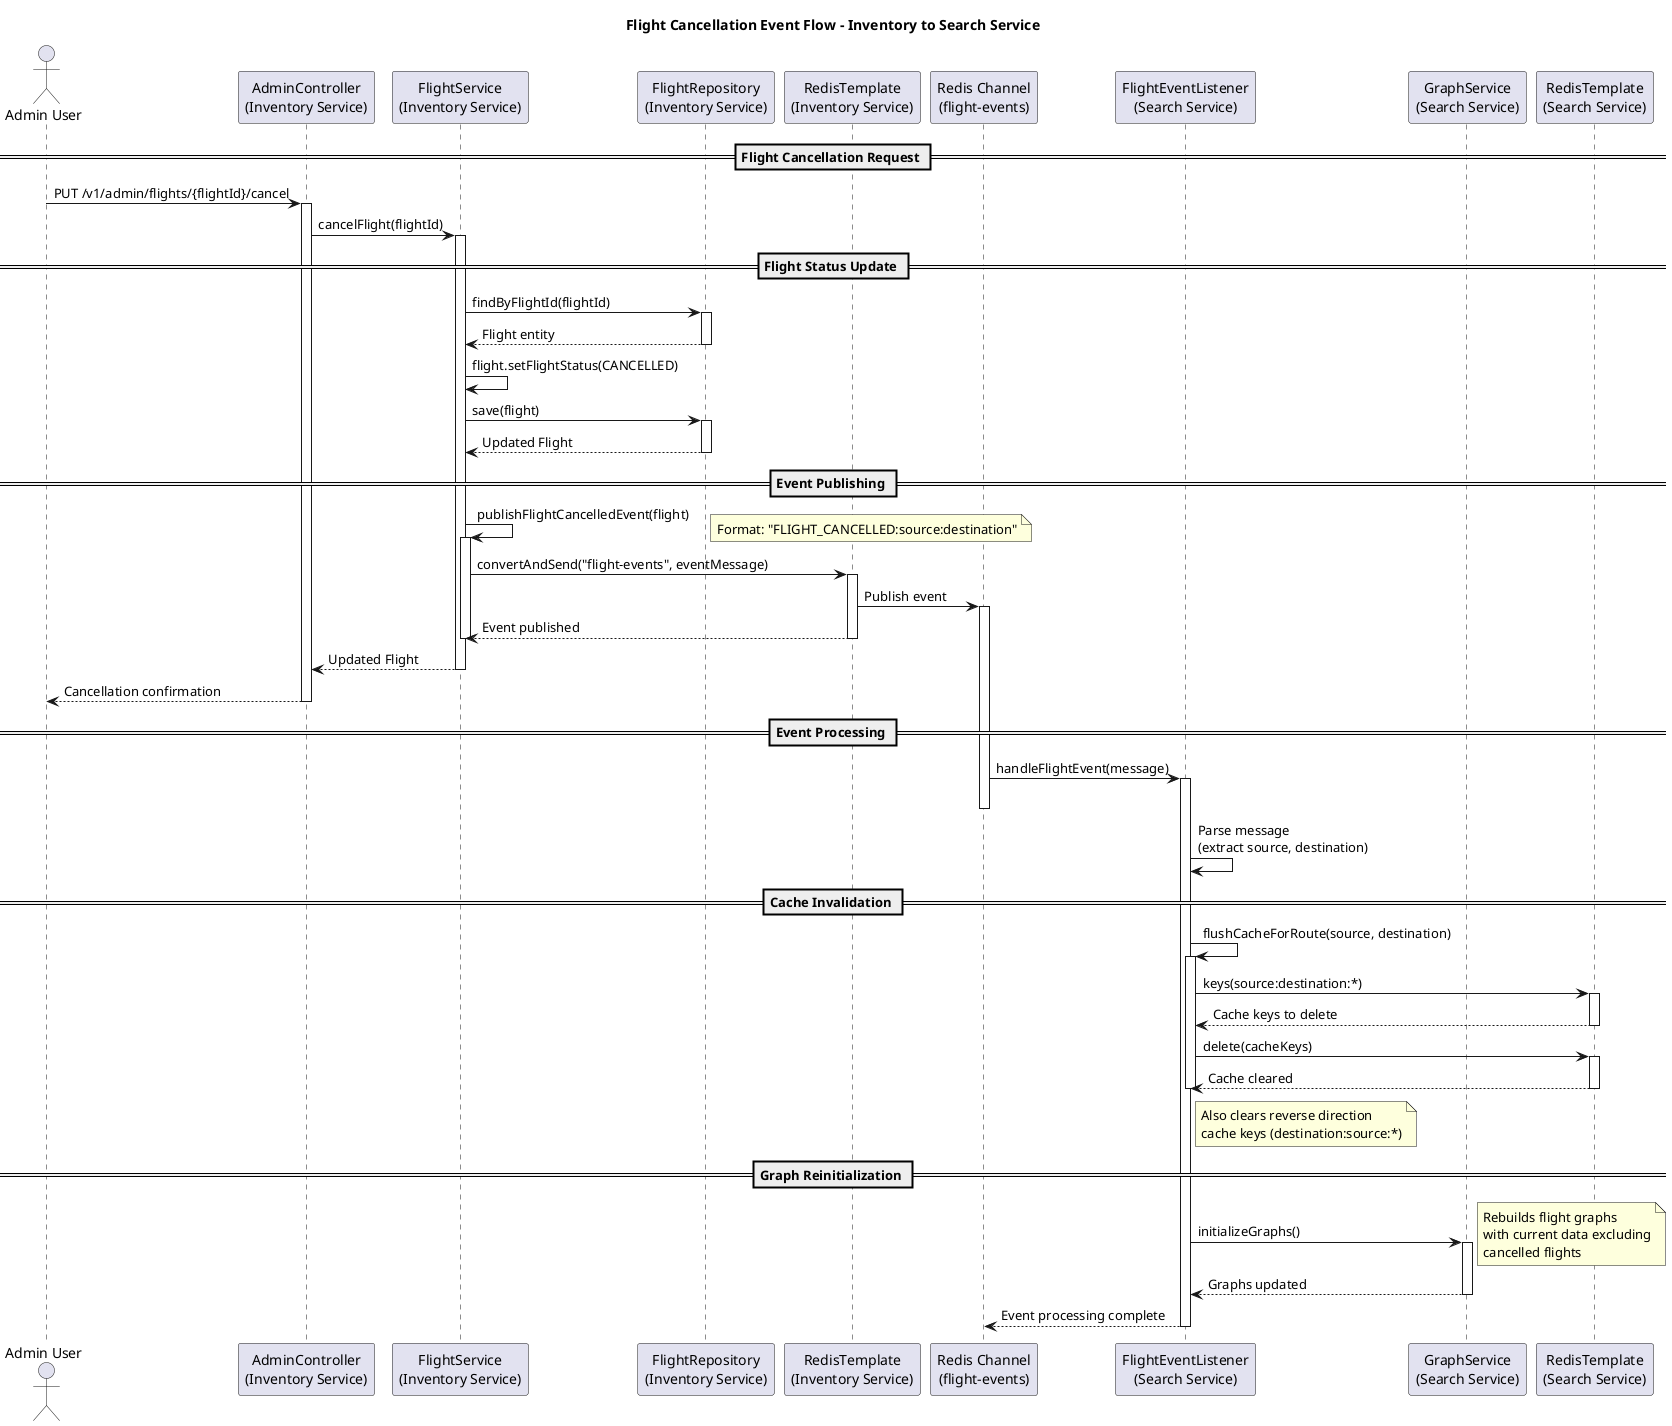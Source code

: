 @startuml Flight Cancellation Event Flow

title Flight Cancellation Event Flow - Inventory to Search Service

actor Admin as "Admin User"
participant AdminController as "AdminController\n(Inventory Service)"
participant FlightService as "FlightService\n(Inventory Service)"
participant FlightRepository as "FlightRepository\n(Inventory Service)"
participant RedisTemplate as "RedisTemplate\n(Inventory Service)"
participant RedisChannel as "Redis Channel\n(flight-events)"
participant EventListener as "FlightEventListener\n(Search Service)"
participant GraphService as "GraphService\n(Search Service)"
participant SearchRedis as "RedisTemplate\n(Search Service)"

== Flight Cancellation Request ==
Admin -> AdminController: PUT /v1/admin/flights/{flightId}/cancel
activate AdminController

AdminController -> FlightService: cancelFlight(flightId)
activate FlightService

== Flight Status Update ==
FlightService -> FlightRepository: findByFlightId(flightId)
activate FlightRepository
FlightRepository --> FlightService: Flight entity
deactivate FlightRepository

FlightService -> FlightService: flight.setFlightStatus(CANCELLED)
FlightService -> FlightRepository: save(flight)
activate FlightRepository
FlightRepository --> FlightService: Updated Flight
deactivate FlightRepository

== Event Publishing ==
FlightService -> FlightService: publishFlightCancelledEvent(flight)
activate FlightService
note right: Format: "FLIGHT_CANCELLED:source:destination"

FlightService -> RedisTemplate: convertAndSend("flight-events", eventMessage)
activate RedisTemplate
RedisTemplate -> RedisChannel: Publish event
activate RedisChannel
RedisTemplate --> FlightService: Event published
deactivate RedisTemplate
deactivate FlightService

FlightService --> AdminController: Updated Flight
deactivate FlightService
AdminController --> Admin: Cancellation confirmation
deactivate AdminController

== Event Processing ==
RedisChannel -> EventListener: handleFlightEvent(message)
activate EventListener
deactivate RedisChannel

EventListener -> EventListener: Parse message\n(extract source, destination)

== Cache Invalidation ==
EventListener -> EventListener: flushCacheForRoute(source, destination)
activate EventListener

EventListener -> SearchRedis: keys(source:destination:*)
activate SearchRedis
SearchRedis --> EventListener: Cache keys to delete
deactivate SearchRedis

EventListener -> SearchRedis: delete(cacheKeys)
activate SearchRedis
SearchRedis --> EventListener: Cache cleared
deactivate SearchRedis

note right EventListener: Also clears reverse direction\ncache keys (destination:source:*)

deactivate EventListener

== Graph Reinitialization ==
EventListener -> GraphService: initializeGraphs()
activate GraphService
note right: Rebuilds flight graphs\nwith current data excluding\ncancelled flights
GraphService --> EventListener: Graphs updated
deactivate GraphService

EventListener --> RedisChannel: Event processing complete
deactivate EventListener

@enduml